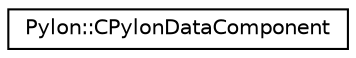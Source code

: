 digraph "Graphical Class Hierarchy"
{
  edge [fontname="Helvetica",fontsize="10",labelfontname="Helvetica",labelfontsize="10"];
  node [fontname="Helvetica",fontsize="10",shape=record];
  rankdir="LR";
  Node1 [label="Pylon::CPylonDataComponent",height=0.2,width=0.4,color="black", fillcolor="white", style="filled",URL="$class_pylon_1_1_c_pylon_data_component.html",tooltip="Provides methods for accessing a single component of CPylonDataContainer. "];
}
